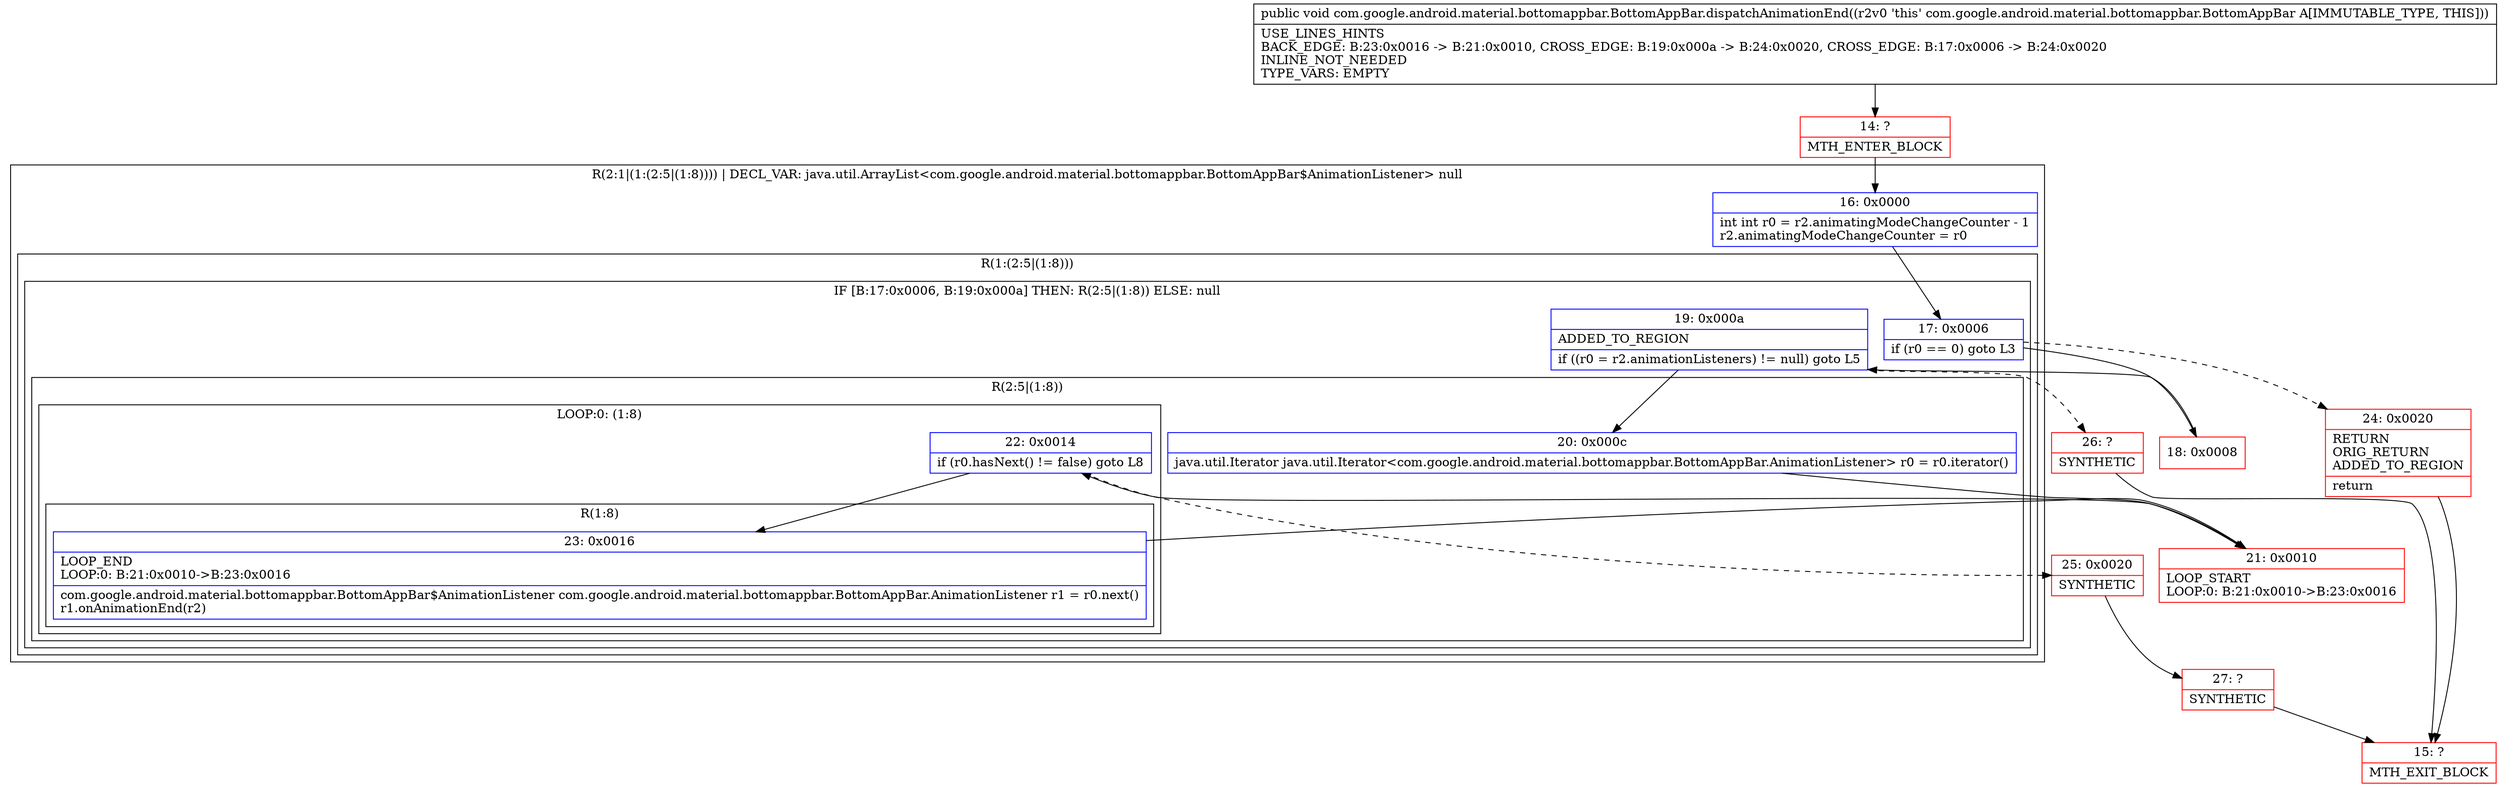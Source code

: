 digraph "CFG forcom.google.android.material.bottomappbar.BottomAppBar.dispatchAnimationEnd()V" {
subgraph cluster_Region_1653465252 {
label = "R(2:1|(1:(2:5|(1:8)))) | DECL_VAR: java.util.ArrayList\<com.google.android.material.bottomappbar.BottomAppBar$AnimationListener\> null\l";
node [shape=record,color=blue];
Node_16 [shape=record,label="{16\:\ 0x0000|int int r0 = r2.animatingModeChangeCounter \- 1\lr2.animatingModeChangeCounter = r0\l}"];
subgraph cluster_Region_1611664849 {
label = "R(1:(2:5|(1:8)))";
node [shape=record,color=blue];
subgraph cluster_IfRegion_768168930 {
label = "IF [B:17:0x0006, B:19:0x000a] THEN: R(2:5|(1:8)) ELSE: null";
node [shape=record,color=blue];
Node_17 [shape=record,label="{17\:\ 0x0006|if (r0 == 0) goto L3\l}"];
Node_19 [shape=record,label="{19\:\ 0x000a|ADDED_TO_REGION\l|if ((r0 = r2.animationListeners) != null) goto L5\l}"];
subgraph cluster_Region_533232657 {
label = "R(2:5|(1:8))";
node [shape=record,color=blue];
Node_20 [shape=record,label="{20\:\ 0x000c|java.util.Iterator java.util.Iterator\<com.google.android.material.bottomappbar.BottomAppBar.AnimationListener\> r0 = r0.iterator()\l}"];
subgraph cluster_LoopRegion_2006321908 {
label = "LOOP:0: (1:8)";
node [shape=record,color=blue];
Node_22 [shape=record,label="{22\:\ 0x0014|if (r0.hasNext() != false) goto L8\l}"];
subgraph cluster_Region_2048089186 {
label = "R(1:8)";
node [shape=record,color=blue];
Node_23 [shape=record,label="{23\:\ 0x0016|LOOP_END\lLOOP:0: B:21:0x0010\-\>B:23:0x0016\l|com.google.android.material.bottomappbar.BottomAppBar$AnimationListener com.google.android.material.bottomappbar.BottomAppBar.AnimationListener r1 = r0.next()\lr1.onAnimationEnd(r2)\l}"];
}
}
}
}
}
}
Node_14 [shape=record,color=red,label="{14\:\ ?|MTH_ENTER_BLOCK\l}"];
Node_18 [shape=record,color=red,label="{18\:\ 0x0008}"];
Node_21 [shape=record,color=red,label="{21\:\ 0x0010|LOOP_START\lLOOP:0: B:21:0x0010\-\>B:23:0x0016\l}"];
Node_25 [shape=record,color=red,label="{25\:\ 0x0020|SYNTHETIC\l}"];
Node_27 [shape=record,color=red,label="{27\:\ ?|SYNTHETIC\l}"];
Node_15 [shape=record,color=red,label="{15\:\ ?|MTH_EXIT_BLOCK\l}"];
Node_26 [shape=record,color=red,label="{26\:\ ?|SYNTHETIC\l}"];
Node_24 [shape=record,color=red,label="{24\:\ 0x0020|RETURN\lORIG_RETURN\lADDED_TO_REGION\l|return\l}"];
MethodNode[shape=record,label="{public void com.google.android.material.bottomappbar.BottomAppBar.dispatchAnimationEnd((r2v0 'this' com.google.android.material.bottomappbar.BottomAppBar A[IMMUTABLE_TYPE, THIS]))  | USE_LINES_HINTS\lBACK_EDGE: B:23:0x0016 \-\> B:21:0x0010, CROSS_EDGE: B:19:0x000a \-\> B:24:0x0020, CROSS_EDGE: B:17:0x0006 \-\> B:24:0x0020\lINLINE_NOT_NEEDED\lTYPE_VARS: EMPTY\l}"];
MethodNode -> Node_14;Node_16 -> Node_17;
Node_17 -> Node_18;
Node_17 -> Node_24[style=dashed];
Node_19 -> Node_20;
Node_19 -> Node_26[style=dashed];
Node_20 -> Node_21;
Node_22 -> Node_23;
Node_22 -> Node_25[style=dashed];
Node_23 -> Node_21;
Node_14 -> Node_16;
Node_18 -> Node_19;
Node_21 -> Node_22;
Node_25 -> Node_27;
Node_27 -> Node_15;
Node_26 -> Node_15;
Node_24 -> Node_15;
}

